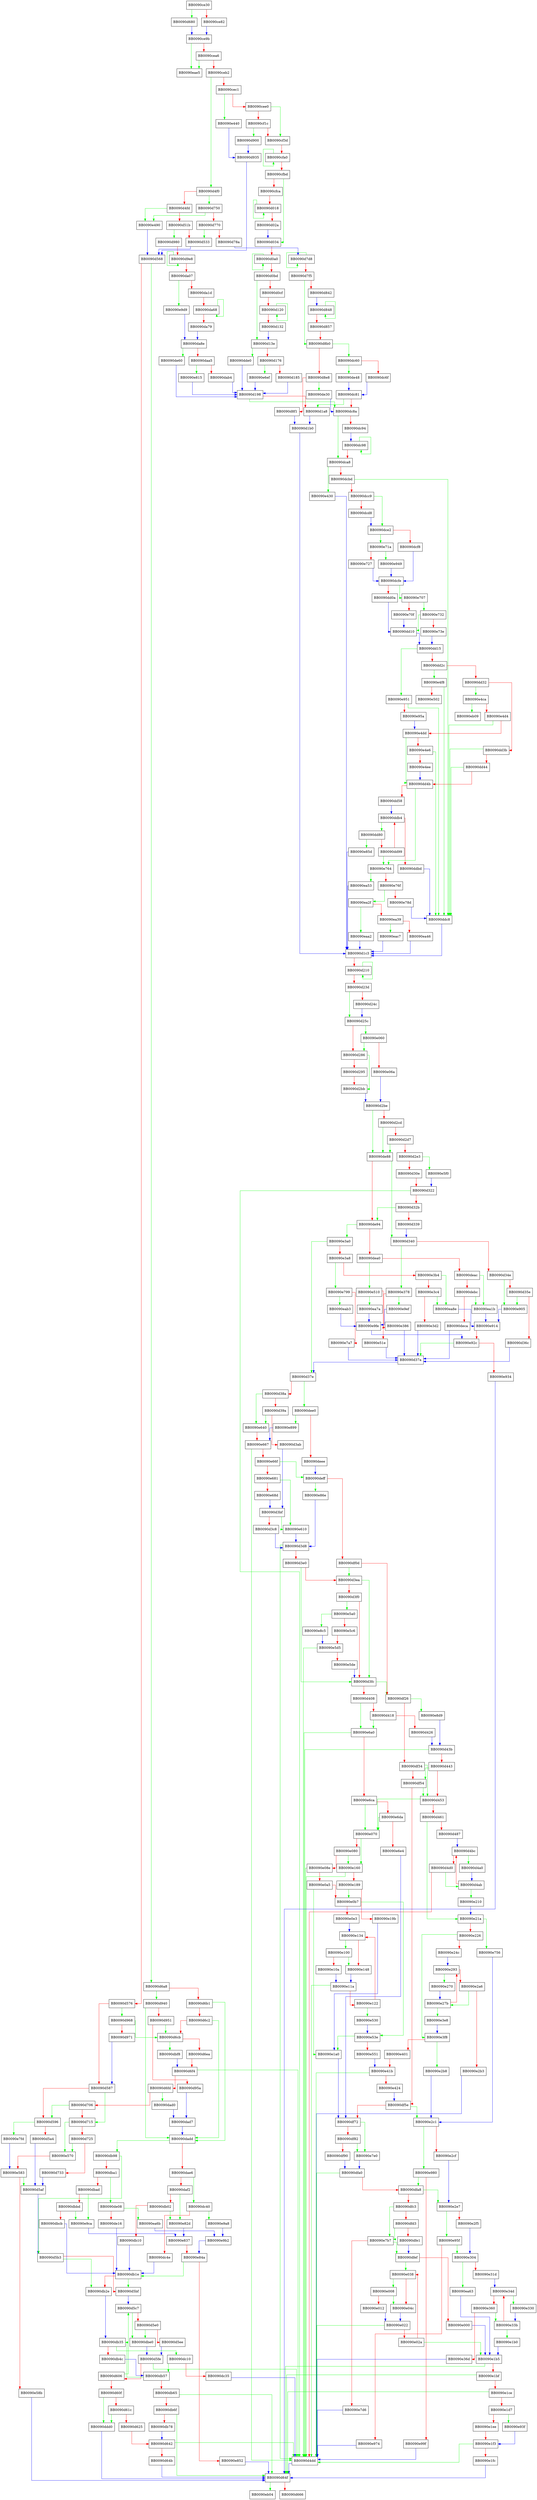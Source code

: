 digraph __printf_fphex {
  node [shape="box"];
  graph [splines=ortho];
  BB0090ce30 -> BB0090d680 [color="green"];
  BB0090ce30 -> BB0090ce82 [color="red"];
  BB0090ce82 -> BB0090ce9b [color="blue"];
  BB0090ce9b -> BB0090eae5 [color="green"];
  BB0090ce9b -> BB0090cea6 [color="red"];
  BB0090cea6 -> BB0090eae5 [color="green"];
  BB0090cea6 -> BB0090ceb2 [color="red"];
  BB0090ceb2 -> BB0090d4f0 [color="green"];
  BB0090ceb2 -> BB0090cec1 [color="red"];
  BB0090cec1 -> BB0090e440 [color="green"];
  BB0090cec1 -> BB0090cee0 [color="red"];
  BB0090cee0 -> BB0090cf3d [color="green"];
  BB0090cee0 -> BB0090cf1c [color="red"];
  BB0090cf1c -> BB0090d900 [color="green"];
  BB0090cf1c -> BB0090cf3d [color="red"];
  BB0090cf3d -> BB0090cfa0 [color="red"];
  BB0090cfa0 -> BB0090cfa0 [color="green"];
  BB0090cfa0 -> BB0090cfbd [color="red"];
  BB0090cfbd -> BB0090d034 [color="green"];
  BB0090cfbd -> BB0090cfca [color="red"];
  BB0090cfca -> BB0090d018 [color="red"];
  BB0090d018 -> BB0090d018 [color="green"];
  BB0090d018 -> BB0090d02a [color="red"];
  BB0090d02a -> BB0090d034 [color="blue"];
  BB0090d034 -> BB0090d0a0 [color="red"];
  BB0090d0a0 -> BB0090d0a0 [color="green"];
  BB0090d0a0 -> BB0090d0bd [color="red"];
  BB0090d0bd -> BB0090d13e [color="green"];
  BB0090d0bd -> BB0090d0cf [color="red"];
  BB0090d0cf -> BB0090d120 [color="red"];
  BB0090d120 -> BB0090d120 [color="green"];
  BB0090d120 -> BB0090d132 [color="red"];
  BB0090d132 -> BB0090d13e [color="blue"];
  BB0090d13e -> BB0090dde0 [color="green"];
  BB0090d13e -> BB0090d176 [color="red"];
  BB0090d176 -> BB0090e6ef [color="green"];
  BB0090d176 -> BB0090d185 [color="red"];
  BB0090d185 -> BB0090d198 [color="blue"];
  BB0090d198 -> BB0090dc8a [color="green"];
  BB0090d198 -> BB0090d1a8 [color="red"];
  BB0090d1a8 -> BB0090d1b0 [color="blue"];
  BB0090d1b0 -> BB0090d1c3 [color="blue"];
  BB0090d1c3 -> BB0090d210 [color="red"];
  BB0090d210 -> BB0090d210 [color="green"];
  BB0090d210 -> BB0090d23d [color="red"];
  BB0090d23d -> BB0090d25c [color="green"];
  BB0090d23d -> BB0090d24c [color="red"];
  BB0090d24c -> BB0090d25c [color="blue"];
  BB0090d25c -> BB0090e060 [color="green"];
  BB0090d25c -> BB0090d286 [color="red"];
  BB0090d286 -> BB0090d2bb [color="green"];
  BB0090d286 -> BB0090d295 [color="red"];
  BB0090d295 -> BB0090d2bb [color="red"];
  BB0090d2bb -> BB0090d2be [color="blue"];
  BB0090d2be -> BB0090de88 [color="green"];
  BB0090d2be -> BB0090d2cd [color="red"];
  BB0090d2cd -> BB0090de88 [color="green"];
  BB0090d2cd -> BB0090d2d7 [color="red"];
  BB0090d2d7 -> BB0090de88 [color="green"];
  BB0090d2d7 -> BB0090d2e3 [color="red"];
  BB0090d2e3 -> BB0090e5f0 [color="green"];
  BB0090d2e3 -> BB0090d30e [color="red"];
  BB0090d30e -> BB0090d322 [color="red"];
  BB0090d322 -> BB0090d4dd [color="green"];
  BB0090d322 -> BB0090d32b [color="red"];
  BB0090d32b -> BB0090de94 [color="green"];
  BB0090d32b -> BB0090d339 [color="red"];
  BB0090d339 -> BB0090d340 [color="blue"];
  BB0090d340 -> BB0090e378 [color="green"];
  BB0090d340 -> BB0090d34e [color="red"];
  BB0090d34e -> BB0090e905 [color="green"];
  BB0090d34e -> BB0090d35e [color="red"];
  BB0090d35e -> BB0090e905 [color="green"];
  BB0090d35e -> BB0090d36c [color="red"];
  BB0090d36c -> BB0090d37a [color="blue"];
  BB0090d37a -> BB0090d37e [color="blue"];
  BB0090d37e -> BB0090dee0 [color="green"];
  BB0090d37e -> BB0090d38a [color="red"];
  BB0090d38a -> BB0090e640 [color="green"];
  BB0090d38a -> BB0090d39a [color="red"];
  BB0090d39a -> BB0090e640 [color="green"];
  BB0090d39a -> BB0090d3ab [color="red"];
  BB0090d3ab -> BB0090d3bf [color="blue"];
  BB0090d3bf -> BB0090e610 [color="green"];
  BB0090d3bf -> BB0090d3c8 [color="red"];
  BB0090d3c8 -> BB0090d3d8 [color="blue"];
  BB0090d3d8 -> BB0090d4dd [color="green"];
  BB0090d3d8 -> BB0090d3e0 [color="red"];
  BB0090d3e0 -> BB0090d3fc [color="green"];
  BB0090d3e0 -> BB0090d3ea [color="red"];
  BB0090d3ea -> BB0090d3fc [color="green"];
  BB0090d3ea -> BB0090d3f0 [color="red"];
  BB0090d3f0 -> BB0090e5a0 [color="green"];
  BB0090d3f0 -> BB0090d3fc [color="red"];
  BB0090d3fc -> BB0090df26 [color="green"];
  BB0090d3fc -> BB0090d408 [color="red"];
  BB0090d408 -> BB0090e6a0 [color="green"];
  BB0090d408 -> BB0090d418 [color="red"];
  BB0090d418 -> BB0090e6a0 [color="green"];
  BB0090d418 -> BB0090d426 [color="red"];
  BB0090d426 -> BB0090d43b [color="blue"];
  BB0090d43b -> BB0090d4dd [color="green"];
  BB0090d43b -> BB0090d443 [color="red"];
  BB0090d443 -> BB0090df54 [color="green"];
  BB0090d443 -> BB0090d453 [color="red"];
  BB0090d453 -> BB0090e070 [color="green"];
  BB0090d453 -> BB0090d461 [color="red"];
  BB0090d461 -> BB0090e21a [color="green"];
  BB0090d461 -> BB0090d487 [color="red"];
  BB0090d487 -> BB0090d4bc [color="blue"];
  BB0090d4a0 -> BB0090d4ab [color="blue"];
  BB0090d4ab -> BB0090e210 [color="green"];
  BB0090d4ab -> BB0090d4bc [color="red"];
  BB0090d4bc -> BB0090d4a0 [color="green"];
  BB0090d4bc -> BB0090d4d0 [color="red"];
  BB0090d4d0 -> BB0090d4ab [color="green"];
  BB0090d4d0 -> BB0090d4dd [color="red"];
  BB0090d4dd -> BB0090d64f [color="blue"];
  BB0090d4f0 -> BB0090d750 [color="green"];
  BB0090d4f0 -> BB0090d4fd [color="red"];
  BB0090d4fd -> BB0090e490 [color="green"];
  BB0090d4fd -> BB0090d51b [color="red"];
  BB0090d51b -> BB0090d980 [color="green"];
  BB0090d51b -> BB0090d533 [color="red"];
  BB0090d533 -> BB0090d568 [color="blue"];
  BB0090d568 -> BB0090d6a8 [color="green"];
  BB0090d568 -> BB0090d576 [color="red"];
  BB0090d576 -> BB0090d968 [color="green"];
  BB0090d576 -> BB0090d587 [color="red"];
  BB0090d587 -> BB0090d715 [color="green"];
  BB0090d587 -> BB0090d596 [color="red"];
  BB0090d596 -> BB0090e7fd [color="green"];
  BB0090d596 -> BB0090d5a4 [color="red"];
  BB0090d5a4 -> BB0090d5af [color="blue"];
  BB0090d5af -> BB0090d5b3 [color="blue"];
  BB0090d5b3 -> BB0090db2e [color="green"];
  BB0090d5b3 -> BB0090d5bf [color="red"];
  BB0090d5bf -> BB0090d5c7 [color="blue"];
  BB0090d5c7 -> BB0090dbe0 [color="green"];
  BB0090d5c7 -> BB0090d5e0 [color="red"];
  BB0090d5e0 -> BB0090dbe0 [color="green"];
  BB0090d5e0 -> BB0090d5ee [color="red"];
  BB0090d5ee -> BB0090d5fe [color="blue"];
  BB0090d5fe -> BB0090d4dd [color="green"];
  BB0090d5fe -> BB0090d606 [color="red"];
  BB0090d606 -> BB0090d5c7 [color="green"];
  BB0090d606 -> BB0090d60f [color="red"];
  BB0090d60f -> BB0090ddd0 [color="green"];
  BB0090d60f -> BB0090d61c [color="red"];
  BB0090d61c -> BB0090ddd0 [color="green"];
  BB0090d61c -> BB0090d625 [color="red"];
  BB0090d625 -> BB0090d642 [color="red"];
  BB0090d642 -> BB0090d4dd [color="green"];
  BB0090d642 -> BB0090d64b [color="red"];
  BB0090d64b -> BB0090d64f [color="blue"];
  BB0090d64f -> BB0090eb04 [color="green"];
  BB0090d64f -> BB0090d666 [color="red"];
  BB0090d680 -> BB0090ce9b [color="blue"];
  BB0090d6a8 -> BB0090d940 [color="green"];
  BB0090d6a8 -> BB0090d6b1 [color="red"];
  BB0090d6b1 -> BB0090dadd [color="green"];
  BB0090d6b1 -> BB0090d6c2 [color="red"];
  BB0090d6c2 -> BB0090dadd [color="green"];
  BB0090d6c2 -> BB0090d6cb [color="red"];
  BB0090d6cb -> BB0090dbf8 [color="green"];
  BB0090d6cb -> BB0090d6ea [color="red"];
  BB0090d6ea -> BB0090d6f4 [color="red"];
  BB0090d6f4 -> BB0090d4dd [color="green"];
  BB0090d6f4 -> BB0090d6fd [color="red"];
  BB0090d6fd -> BB0090dad0 [color="green"];
  BB0090d6fd -> BB0090d706 [color="red"];
  BB0090d706 -> BB0090d596 [color="green"];
  BB0090d706 -> BB0090d715 [color="red"];
  BB0090d715 -> BB0090e570 [color="green"];
  BB0090d715 -> BB0090d725 [color="red"];
  BB0090d725 -> BB0090e570 [color="green"];
  BB0090d725 -> BB0090d733 [color="red"];
  BB0090d733 -> BB0090d5af [color="blue"];
  BB0090d750 -> BB0090e490 [color="green"];
  BB0090d750 -> BB0090d770 [color="red"];
  BB0090d770 -> BB0090d533 [color="green"];
  BB0090d770 -> BB0090d78a [color="red"];
  BB0090d78a -> BB0090d7d8 [color="blue"];
  BB0090d7d8 -> BB0090d7d8 [color="green"];
  BB0090d7d8 -> BB0090d7f5 [color="red"];
  BB0090d7f5 -> BB0090d8b0 [color="green"];
  BB0090d7f5 -> BB0090d842 [color="red"];
  BB0090d842 -> BB0090d848 [color="blue"];
  BB0090d848 -> BB0090d848 [color="green"];
  BB0090d848 -> BB0090d857 [color="red"];
  BB0090d857 -> BB0090d8b0 [color="red"];
  BB0090d8b0 -> BB0090dc60 [color="green"];
  BB0090d8b0 -> BB0090d8e8 [color="red"];
  BB0090d8e8 -> BB0090de30 [color="green"];
  BB0090d8e8 -> BB0090d8f1 [color="red"];
  BB0090d8f1 -> BB0090d1b0 [color="blue"];
  BB0090d900 -> BB0090d935 [color="blue"];
  BB0090d935 -> BB0090d568 [color="blue"];
  BB0090d940 -> BB0090dadd [color="green"];
  BB0090d940 -> BB0090d951 [color="red"];
  BB0090d951 -> BB0090d6cb [color="green"];
  BB0090d951 -> BB0090d95a [color="red"];
  BB0090d95a -> BB0090dad7 [color="blue"];
  BB0090d968 -> BB0090d6cb [color="green"];
  BB0090d968 -> BB0090d971 [color="red"];
  BB0090d971 -> BB0090d587 [color="blue"];
  BB0090d980 -> BB0090d9e8 [color="red"];
  BB0090d9e8 -> BB0090d9e8 [color="green"];
  BB0090d9e8 -> BB0090da07 [color="red"];
  BB0090da07 -> BB0090e9d9 [color="green"];
  BB0090da07 -> BB0090da1d [color="red"];
  BB0090da1d -> BB0090da68 [color="red"];
  BB0090da68 -> BB0090da68 [color="green"];
  BB0090da68 -> BB0090da79 [color="red"];
  BB0090da79 -> BB0090da8e [color="blue"];
  BB0090da8e -> BB0090de60 [color="green"];
  BB0090da8e -> BB0090daa5 [color="red"];
  BB0090daa5 -> BB0090e815 [color="green"];
  BB0090daa5 -> BB0090dab4 [color="red"];
  BB0090dab4 -> BB0090d198 [color="blue"];
  BB0090dad0 -> BB0090dad7 [color="blue"];
  BB0090dad7 -> BB0090dadd [color="blue"];
  BB0090dadd -> BB0090db98 [color="green"];
  BB0090dadd -> BB0090dae6 [color="red"];
  BB0090dae6 -> BB0090dc40 [color="green"];
  BB0090dae6 -> BB0090daf2 [color="red"];
  BB0090daf2 -> BB0090e82d [color="green"];
  BB0090daf2 -> BB0090db02 [color="red"];
  BB0090db02 -> BB0090e82d [color="green"];
  BB0090db02 -> BB0090db10 [color="red"];
  BB0090db10 -> BB0090db1e [color="blue"];
  BB0090db1e -> BB0090d5bf [color="green"];
  BB0090db1e -> BB0090db2e [color="red"];
  BB0090db2e -> BB0090db35 [color="blue"];
  BB0090db35 -> BB0090dc10 [color="green"];
  BB0090db35 -> BB0090db4c [color="red"];
  BB0090db4c -> BB0090db57 [color="blue"];
  BB0090db57 -> BB0090db35 [color="green"];
  BB0090db57 -> BB0090db65 [color="red"];
  BB0090db65 -> BB0090d64f [color="green"];
  BB0090db65 -> BB0090db6f [color="red"];
  BB0090db6f -> BB0090d64f [color="green"];
  BB0090db6f -> BB0090db78 [color="red"];
  BB0090db78 -> BB0090d642 [color="blue"];
  BB0090db98 -> BB0090d5b3 [color="green"];
  BB0090db98 -> BB0090dba1 [color="red"];
  BB0090dba1 -> BB0090de08 [color="green"];
  BB0090dba1 -> BB0090dbad [color="red"];
  BB0090dbad -> BB0090e9ca [color="green"];
  BB0090dbad -> BB0090dbbd [color="red"];
  BB0090dbbd -> BB0090e9ca [color="green"];
  BB0090dbbd -> BB0090dbcb [color="red"];
  BB0090dbcb -> BB0090db1e [color="blue"];
  BB0090dbe0 -> BB0090d5fe [color="blue"];
  BB0090dbf8 -> BB0090d6f4 [color="blue"];
  BB0090dc10 -> BB0090db57 [color="green"];
  BB0090dc10 -> BB0090dc35 [color="red"];
  BB0090dc35 -> BB0090d4dd [color="blue"];
  BB0090dc40 -> BB0090e9a8 [color="green"];
  BB0090dc40 -> BB0090dc4e [color="red"];
  BB0090dc4e -> BB0090db1e [color="blue"];
  BB0090dc60 -> BB0090de48 [color="green"];
  BB0090dc60 -> BB0090dc6f [color="red"];
  BB0090dc6f -> BB0090dc81 [color="blue"];
  BB0090dc81 -> BB0090d1a8 [color="green"];
  BB0090dc81 -> BB0090dc8a [color="red"];
  BB0090dc8a -> BB0090dca8 [color="green"];
  BB0090dc8a -> BB0090dc94 [color="red"];
  BB0090dc94 -> BB0090dc98 [color="blue"];
  BB0090dc98 -> BB0090dc98 [color="green"];
  BB0090dc98 -> BB0090dca8 [color="red"];
  BB0090dca8 -> BB0090e430 [color="green"];
  BB0090dca8 -> BB0090dcbd [color="red"];
  BB0090dcbd -> BB0090ddc8 [color="green"];
  BB0090dcbd -> BB0090dcc9 [color="red"];
  BB0090dcc9 -> BB0090dce2 [color="green"];
  BB0090dcc9 -> BB0090dcd8 [color="red"];
  BB0090dcd8 -> BB0090dce2 [color="blue"];
  BB0090dce2 -> BB0090e71a [color="green"];
  BB0090dce2 -> BB0090dcf8 [color="red"];
  BB0090dcf8 -> BB0090dcfe [color="blue"];
  BB0090dcfe -> BB0090e707 [color="green"];
  BB0090dcfe -> BB0090dd0a [color="red"];
  BB0090dd0a -> BB0090dd10 [color="blue"];
  BB0090dd10 -> BB0090dd15 [color="blue"];
  BB0090dd15 -> BB0090e951 [color="green"];
  BB0090dd15 -> BB0090dd2c [color="red"];
  BB0090dd2c -> BB0090e4f8 [color="green"];
  BB0090dd2c -> BB0090dd32 [color="red"];
  BB0090dd32 -> BB0090e4ca [color="green"];
  BB0090dd32 -> BB0090dd3b [color="red"];
  BB0090dd3b -> BB0090ddc8 [color="green"];
  BB0090dd3b -> BB0090dd44 [color="red"];
  BB0090dd44 -> BB0090ddc8 [color="green"];
  BB0090dd44 -> BB0090dd4b [color="red"];
  BB0090dd4b -> BB0090e764 [color="green"];
  BB0090dd4b -> BB0090dd58 [color="red"];
  BB0090dd58 -> BB0090ddb4 [color="blue"];
  BB0090dd80 -> BB0090e85d [color="green"];
  BB0090dd80 -> BB0090dd99 [color="red"];
  BB0090dd99 -> BB0090e764 [color="green"];
  BB0090dd99 -> BB0090ddb4 [color="red"];
  BB0090ddb4 -> BB0090dd80 [color="green"];
  BB0090ddb4 -> BB0090ddbd [color="red"];
  BB0090ddbd -> BB0090ddc8 [color="blue"];
  BB0090ddc8 -> BB0090d1c3 [color="blue"];
  BB0090ddd0 -> BB0090d64f [color="blue"];
  BB0090dde0 -> BB0090d198 [color="blue"];
  BB0090de08 -> BB0090ea6b [color="green"];
  BB0090de08 -> BB0090de16 [color="red"];
  BB0090de16 -> BB0090db1e [color="blue"];
  BB0090de30 -> BB0090dc8a [color="blue"];
  BB0090de48 -> BB0090dc81 [color="blue"];
  BB0090de60 -> BB0090d198 [color="blue"];
  BB0090de88 -> BB0090d340 [color="green"];
  BB0090de88 -> BB0090de94 [color="red"];
  BB0090de94 -> BB0090e3a0 [color="green"];
  BB0090de94 -> BB0090dea0 [color="red"];
  BB0090dea0 -> BB0090e510 [color="green"];
  BB0090dea0 -> BB0090deac [color="red"];
  BB0090deac -> BB0090ea1b [color="green"];
  BB0090deac -> BB0090debc [color="red"];
  BB0090debc -> BB0090ea1b [color="green"];
  BB0090debc -> BB0090deca [color="red"];
  BB0090deca -> BB0090d37a [color="blue"];
  BB0090dee0 -> BB0090e899 [color="green"];
  BB0090dee0 -> BB0090deee [color="red"];
  BB0090deee -> BB0090deff [color="blue"];
  BB0090deff -> BB0090e86e [color="green"];
  BB0090deff -> BB0090df0d [color="red"];
  BB0090df0d -> BB0090d3ea [color="green"];
  BB0090df0d -> BB0090df26 [color="red"];
  BB0090df26 -> BB0090e8d9 [color="green"];
  BB0090df26 -> BB0090df34 [color="red"];
  BB0090df34 -> BB0090d453 [color="green"];
  BB0090df34 -> BB0090df54 [color="red"];
  BB0090df54 -> BB0090d453 [color="green"];
  BB0090df54 -> BB0090df5e [color="red"];
  BB0090df5e -> BB0090e2c1 [color="green"];
  BB0090df5e -> BB0090df72 [color="red"];
  BB0090df72 -> BB0090e7e0 [color="green"];
  BB0090df72 -> BB0090df82 [color="red"];
  BB0090df82 -> BB0090e7e0 [color="green"];
  BB0090df82 -> BB0090df90 [color="red"];
  BB0090df90 -> BB0090dfa0 [color="blue"];
  BB0090dfa0 -> BB0090d4dd [color="green"];
  BB0090dfa0 -> BB0090dfa8 [color="red"];
  BB0090dfa8 -> BB0090e2e7 [color="green"];
  BB0090dfa8 -> BB0090dfc3 [color="red"];
  BB0090dfc3 -> BB0090e7b7 [color="green"];
  BB0090dfc3 -> BB0090dfd3 [color="red"];
  BB0090dfd3 -> BB0090e7b7 [color="green"];
  BB0090dfd3 -> BB0090dfe1 [color="red"];
  BB0090dfe1 -> BB0090dfef [color="blue"];
  BB0090dfef -> BB0090e038 [color="green"];
  BB0090dfef -> BB0090e000 [color="red"];
  BB0090e000 -> BB0090e1b5 [color="blue"];
  BB0090e008 -> BB0090e04c [color="green"];
  BB0090e008 -> BB0090e012 [color="red"];
  BB0090e012 -> BB0090e022 [color="blue"];
  BB0090e022 -> BB0090d4dd [color="green"];
  BB0090e022 -> BB0090e02a [color="red"];
  BB0090e02a -> BB0090e1b5 [color="green"];
  BB0090e02a -> BB0090e038 [color="red"];
  BB0090e038 -> BB0090e008 [color="green"];
  BB0090e038 -> BB0090e04c [color="red"];
  BB0090e04c -> BB0090e022 [color="blue"];
  BB0090e060 -> BB0090d286 [color="green"];
  BB0090e060 -> BB0090e06a [color="red"];
  BB0090e06a -> BB0090d2be [color="blue"];
  BB0090e070 -> BB0090e160 [color="green"];
  BB0090e070 -> BB0090e080 [color="red"];
  BB0090e080 -> BB0090e160 [color="green"];
  BB0090e080 -> BB0090e08e [color="red"];
  BB0090e08e -> BB0090d4dd [color="green"];
  BB0090e08e -> BB0090e0a5 [color="red"];
  BB0090e0a5 -> BB0090e1a0 [color="green"];
  BB0090e0a5 -> BB0090e0b7 [color="red"];
  BB0090e0b7 -> BB0090e53e [color="green"];
  BB0090e0b7 -> BB0090e0e3 [color="red"];
  BB0090e0e3 -> BB0090e134 [color="blue"];
  BB0090e100 -> BB0090e148 [color="green"];
  BB0090e100 -> BB0090e10a [color="red"];
  BB0090e10a -> BB0090e11a [color="blue"];
  BB0090e11a -> BB0090d4dd [color="green"];
  BB0090e11a -> BB0090e122 [color="red"];
  BB0090e122 -> BB0090e530 [color="green"];
  BB0090e122 -> BB0090e134 [color="red"];
  BB0090e134 -> BB0090e100 [color="green"];
  BB0090e134 -> BB0090e148 [color="red"];
  BB0090e148 -> BB0090e11a [color="blue"];
  BB0090e160 -> BB0090d4dd [color="green"];
  BB0090e160 -> BB0090e189 [color="red"];
  BB0090e189 -> BB0090e0b7 [color="green"];
  BB0090e189 -> BB0090e19b [color="red"];
  BB0090e19b -> BB0090e1a0 [color="blue"];
  BB0090e1a0 -> BB0090df72 [color="blue"];
  BB0090e1b0 -> BB0090e1b5 [color="blue"];
  BB0090e1b5 -> BB0090d64f [color="green"];
  BB0090e1b5 -> BB0090e1bf [color="red"];
  BB0090e1bf -> BB0090d64f [color="green"];
  BB0090e1bf -> BB0090e1ce [color="red"];
  BB0090e1ce -> BB0090d64f [color="green"];
  BB0090e1ce -> BB0090e1d7 [color="red"];
  BB0090e1d7 -> BB0090e93f [color="green"];
  BB0090e1d7 -> BB0090e1ee [color="red"];
  BB0090e1ee -> BB0090e1f3 [color="red"];
  BB0090e1f3 -> BB0090d4dd [color="green"];
  BB0090e1f3 -> BB0090e1fc [color="red"];
  BB0090e1fc -> BB0090d64f [color="blue"];
  BB0090e210 -> BB0090e21a [color="blue"];
  BB0090e21a -> BB0090e756 [color="green"];
  BB0090e21a -> BB0090e226 [color="red"];
  BB0090e226 -> BB0090e3f8 [color="green"];
  BB0090e226 -> BB0090e24c [color="red"];
  BB0090e24c -> BB0090e293 [color="blue"];
  BB0090e270 -> BB0090e27b [color="blue"];
  BB0090e27b -> BB0090e3e8 [color="green"];
  BB0090e27b -> BB0090e293 [color="red"];
  BB0090e293 -> BB0090e270 [color="green"];
  BB0090e293 -> BB0090e2a6 [color="red"];
  BB0090e2a6 -> BB0090e27b [color="green"];
  BB0090e2a6 -> BB0090e2b3 [color="red"];
  BB0090e2b3 -> BB0090d4dd [color="blue"];
  BB0090e2b8 -> BB0090e2c1 [color="blue"];
  BB0090e2c1 -> BB0090e980 [color="green"];
  BB0090e2c1 -> BB0090e2cf [color="red"];
  BB0090e2cf -> BB0090e2e7 [color="blue"];
  BB0090e2e7 -> BB0090e95f [color="green"];
  BB0090e2e7 -> BB0090e2f5 [color="red"];
  BB0090e2f5 -> BB0090e304 [color="blue"];
  BB0090e304 -> BB0090ea63 [color="green"];
  BB0090e304 -> BB0090e31d [color="red"];
  BB0090e31d -> BB0090e34d [color="blue"];
  BB0090e330 -> BB0090e33b [color="blue"];
  BB0090e33b -> BB0090e1b0 [color="green"];
  BB0090e33b -> BB0090e34d [color="red"];
  BB0090e34d -> BB0090e330 [color="green"];
  BB0090e34d -> BB0090e360 [color="red"];
  BB0090e360 -> BB0090e33b [color="green"];
  BB0090e360 -> BB0090e36d [color="red"];
  BB0090e36d -> BB0090d4dd [color="blue"];
  BB0090e378 -> BB0090e9ef [color="green"];
  BB0090e378 -> BB0090e386 [color="red"];
  BB0090e386 -> BB0090d37a [color="blue"];
  BB0090e3a0 -> BB0090d37e [color="green"];
  BB0090e3a0 -> BB0090e3a8 [color="red"];
  BB0090e3a8 -> BB0090e799 [color="green"];
  BB0090e3a8 -> BB0090e3b4 [color="red"];
  BB0090e3b4 -> BB0090ea8e [color="green"];
  BB0090e3b4 -> BB0090e3c4 [color="red"];
  BB0090e3c4 -> BB0090ea8e [color="green"];
  BB0090e3c4 -> BB0090e3d2 [color="red"];
  BB0090e3d2 -> BB0090d37a [color="blue"];
  BB0090e3e8 -> BB0090e3f8 [color="blue"];
  BB0090e3f8 -> BB0090e2b8 [color="green"];
  BB0090e3f8 -> BB0090e401 [color="red"];
  BB0090e401 -> BB0090e41b [color="red"];
  BB0090e41b -> BB0090d4dd [color="green"];
  BB0090e41b -> BB0090e424 [color="red"];
  BB0090e424 -> BB0090df5e [color="blue"];
  BB0090e430 -> BB0090d1c3 [color="blue"];
  BB0090e440 -> BB0090d935 [color="blue"];
  BB0090e490 -> BB0090d568 [color="blue"];
  BB0090e4ca -> BB0090eb09 [color="green"];
  BB0090e4ca -> BB0090e4d4 [color="red"];
  BB0090e4d4 -> BB0090ddc8 [color="green"];
  BB0090e4d4 -> BB0090e4dd [color="red"];
  BB0090e4dd -> BB0090dd4b [color="green"];
  BB0090e4dd -> BB0090e4e6 [color="red"];
  BB0090e4e6 -> BB0090ddc8 [color="green"];
  BB0090e4e6 -> BB0090e4ee [color="red"];
  BB0090e4ee -> BB0090dd4b [color="blue"];
  BB0090e4f8 -> BB0090ddc8 [color="green"];
  BB0090e4f8 -> BB0090e502 [color="red"];
  BB0090e510 -> BB0090ea7a [color="green"];
  BB0090e510 -> BB0090e51e [color="red"];
  BB0090e51e -> BB0090d37a [color="blue"];
  BB0090e530 -> BB0090e53e [color="blue"];
  BB0090e53e -> BB0090e1a0 [color="green"];
  BB0090e53e -> BB0090e551 [color="red"];
  BB0090e551 -> BB0090e41b [color="blue"];
  BB0090e570 -> BB0090e583 [color="red"];
  BB0090e583 -> BB0090d5af [color="green"];
  BB0090e583 -> BB0090e58b [color="red"];
  BB0090e58b -> BB0090d64f [color="blue"];
  BB0090e5a0 -> BB0090e8c5 [color="green"];
  BB0090e5a0 -> BB0090e5c6 [color="red"];
  BB0090e5c6 -> BB0090e5d5 [color="red"];
  BB0090e5d5 -> BB0090d4dd [color="green"];
  BB0090e5d5 -> BB0090e5de [color="red"];
  BB0090e5de -> BB0090d3fc [color="blue"];
  BB0090e5f0 -> BB0090d322 [color="blue"];
  BB0090e610 -> BB0090d3d8 [color="blue"];
  BB0090e640 -> BB0090e667 [color="red"];
  BB0090e667 -> BB0090d4dd [color="green"];
  BB0090e667 -> BB0090e66f [color="red"];
  BB0090e66f -> BB0090deff [color="green"];
  BB0090e66f -> BB0090e681 [color="red"];
  BB0090e681 -> BB0090e610 [color="green"];
  BB0090e681 -> BB0090e68d [color="red"];
  BB0090e68d -> BB0090d3bf [color="blue"];
  BB0090e6a0 -> BB0090d4dd [color="green"];
  BB0090e6a0 -> BB0090e6ca [color="red"];
  BB0090e6ca -> BB0090e070 [color="green"];
  BB0090e6ca -> BB0090e6da [color="red"];
  BB0090e6da -> BB0090e070 [color="green"];
  BB0090e6da -> BB0090e6e4 [color="red"];
  BB0090e6e4 -> BB0090df72 [color="blue"];
  BB0090e6ef -> BB0090d198 [color="blue"];
  BB0090e707 -> BB0090e732 [color="green"];
  BB0090e707 -> BB0090e70f [color="red"];
  BB0090e70f -> BB0090dd10 [color="blue"];
  BB0090e71a -> BB0090e949 [color="green"];
  BB0090e71a -> BB0090e727 [color="red"];
  BB0090e727 -> BB0090dcfe [color="blue"];
  BB0090e732 -> BB0090dd10 [color="green"];
  BB0090e732 -> BB0090e73e [color="red"];
  BB0090e73e -> BB0090dd15 [color="blue"];
  BB0090e756 -> BB0090e2c1 [color="blue"];
  BB0090e764 -> BB0090ea53 [color="green"];
  BB0090e764 -> BB0090e76f [color="red"];
  BB0090e76f -> BB0090ea2f [color="green"];
  BB0090e76f -> BB0090e78d [color="red"];
  BB0090e78d -> BB0090ddc8 [color="blue"];
  BB0090e799 -> BB0090eab3 [color="green"];
  BB0090e799 -> BB0090e7a7 [color="red"];
  BB0090e7a7 -> BB0090d37a [color="blue"];
  BB0090e7b7 -> BB0090dfef [color="green"];
  BB0090e7b7 -> BB0090e7d6 [color="red"];
  BB0090e7d6 -> BB0090d4dd [color="blue"];
  BB0090e7e0 -> BB0090dfa0 [color="blue"];
  BB0090e7fd -> BB0090e583 [color="blue"];
  BB0090e815 -> BB0090d198 [color="blue"];
  BB0090e82d -> BB0090e837 [color="blue"];
  BB0090e837 -> BB0090e84a [color="red"];
  BB0090e84a -> BB0090db1e [color="green"];
  BB0090e84a -> BB0090e852 [color="red"];
  BB0090e852 -> BB0090d64f [color="blue"];
  BB0090e85d -> BB0090d1c3 [color="blue"];
  BB0090e86e -> BB0090d3d8 [color="blue"];
  BB0090e899 -> BB0090e667 [color="blue"];
  BB0090e8c5 -> BB0090e5d5 [color="blue"];
  BB0090e8d9 -> BB0090d43b [color="blue"];
  BB0090e905 -> BB0090e914 [color="blue"];
  BB0090e914 -> BB0090e92c [color="red"];
  BB0090e92c -> BB0090d37a [color="green"];
  BB0090e92c -> BB0090e934 [color="red"];
  BB0090e934 -> BB0090d64f [color="blue"];
  BB0090e93f -> BB0090e1f3 [color="blue"];
  BB0090e949 -> BB0090dcfe [color="blue"];
  BB0090e951 -> BB0090ddc8 [color="green"];
  BB0090e951 -> BB0090e95a [color="red"];
  BB0090e95a -> BB0090e4dd [color="blue"];
  BB0090e95f -> BB0090e304 [color="green"];
  BB0090e95f -> BB0090e974 [color="red"];
  BB0090e974 -> BB0090d4dd [color="blue"];
  BB0090e980 -> BB0090dfa8 [color="green"];
  BB0090e980 -> BB0090e99f [color="red"];
  BB0090e99f -> BB0090d4dd [color="blue"];
  BB0090e9a8 -> BB0090e9b2 [color="blue"];
  BB0090e9b2 -> BB0090e84a [color="blue"];
  BB0090e9ca -> BB0090e837 [color="blue"];
  BB0090e9d9 -> BB0090da8e [color="blue"];
  BB0090e9ef -> BB0090e9fe [color="blue"];
  BB0090e9fe -> BB0090e92c [color="blue"];
  BB0090ea1b -> BB0090e914 [color="blue"];
  BB0090ea2f -> BB0090eaa2 [color="green"];
  BB0090ea2f -> BB0090ea39 [color="red"];
  BB0090ea39 -> BB0090eac7 [color="green"];
  BB0090ea39 -> BB0090ea46 [color="red"];
  BB0090ea46 -> BB0090d1c3 [color="blue"];
  BB0090ea53 -> BB0090d1c3 [color="blue"];
  BB0090ea63 -> BB0090e1b5 [color="blue"];
  BB0090ea6b -> BB0090e9b2 [color="blue"];
  BB0090ea7a -> BB0090e9fe [color="blue"];
  BB0090ea8e -> BB0090e914 [color="blue"];
  BB0090eaa2 -> BB0090d1c3 [color="blue"];
  BB0090eab3 -> BB0090e9fe [color="blue"];
  BB0090eac7 -> BB0090d1c3 [color="blue"];
}